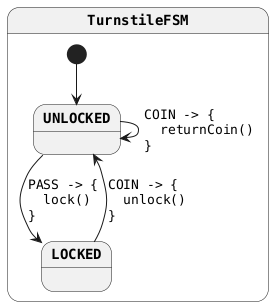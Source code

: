 @startuml
skinparam monochrome true
skinparam StateFontName Helvetica
skinparam defaultFontName Monospaced
skinparam defaultFontStyle Bold
skinparam state {
    FontStyle Bold
}
state TurnstileFSM {
[*] --> UNLOCKED
LOCKED --> UNLOCKED : COIN -> {\l  unlock()\l}
UNLOCKED --> UNLOCKED : COIN -> {\l  returnCoin()\l}
UNLOCKED --> LOCKED : PASS -> {\l  lock()\l}
}
@enduml
